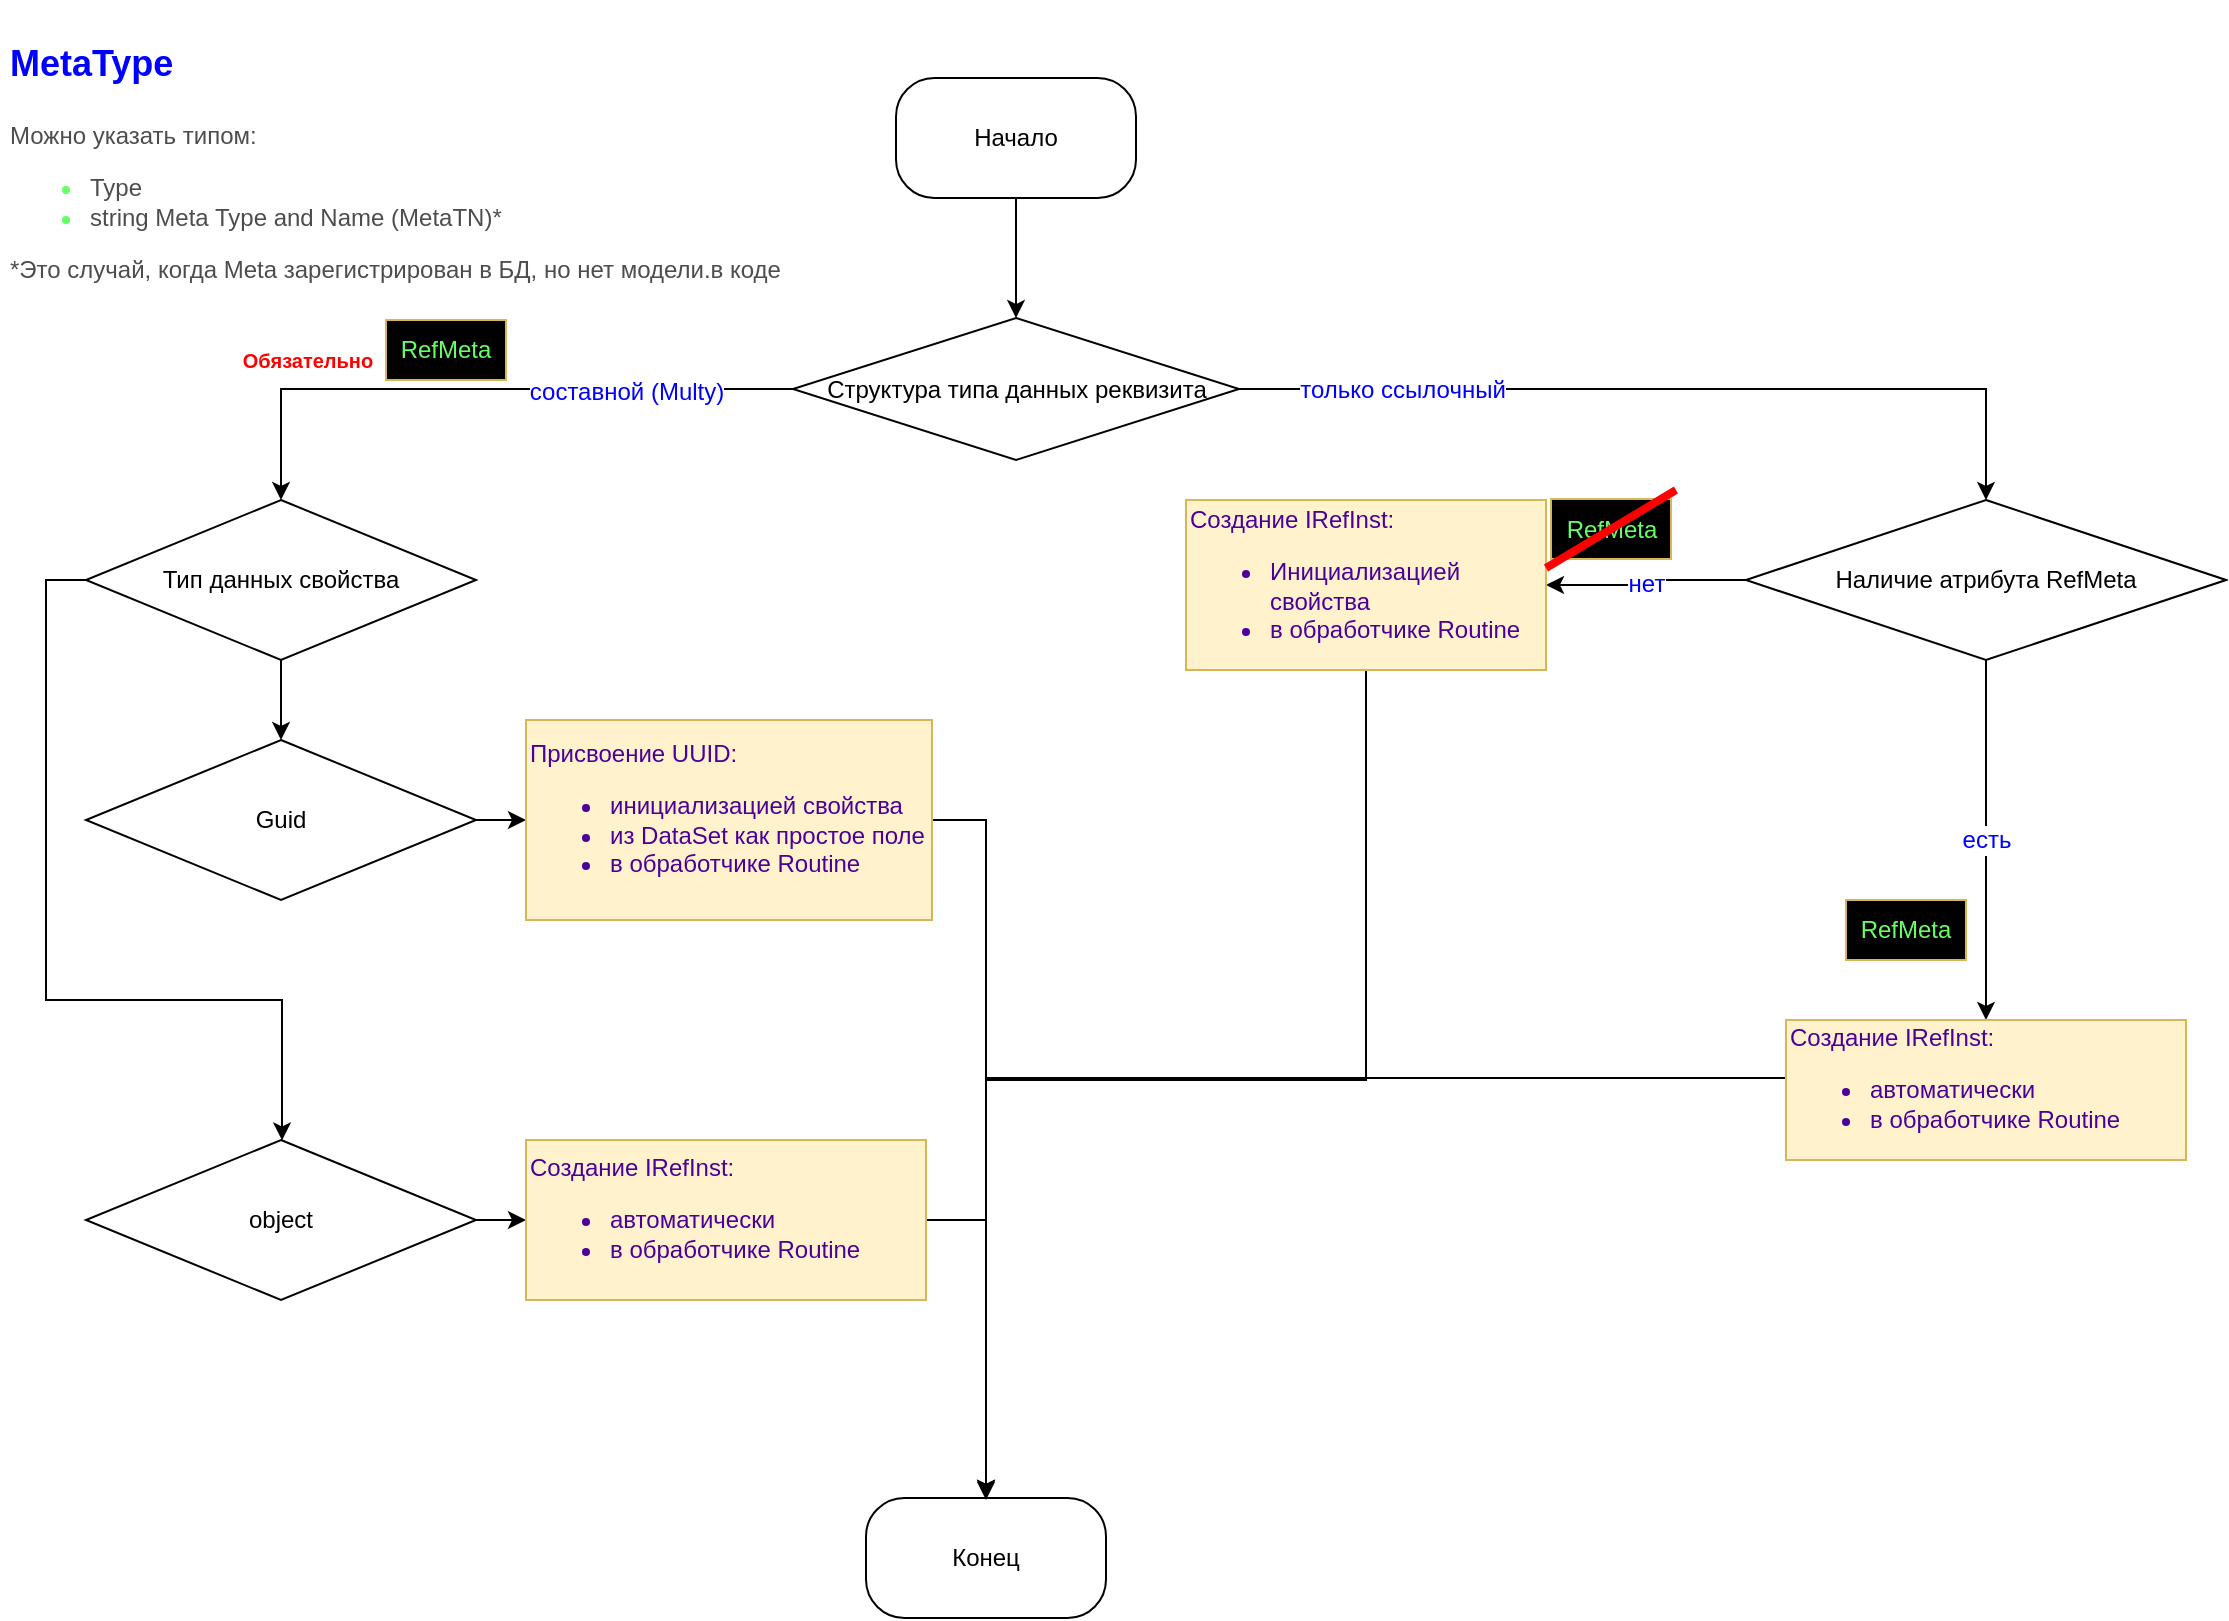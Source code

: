 <mxfile version="21.6.1" type="github" pages="2">
  <diagram id="txx3bHHGOBFFJghas2Wa" name="Атрибуты ссылочных типов">
    <mxGraphModel dx="1434" dy="1623" grid="1" gridSize="10" guides="1" tooltips="1" connect="1" arrows="1" fold="1" page="1" pageScale="1" pageWidth="1169" pageHeight="827" math="0" shadow="0">
      <root>
        <mxCell id="0" />
        <mxCell id="1" parent="0" />
        <mxCell id="uhG8UHSYETovZm9aPu19-5" value="" style="edgeStyle=orthogonalEdgeStyle;rounded=0;orthogonalLoop=1;jettySize=auto;html=1;fontColor=#66FF66;" parent="1" source="AzMbnHq6-pzzuQCgAMzn-20" target="uhG8UHSYETovZm9aPu19-4" edge="1">
          <mxGeometry relative="1" as="geometry" />
        </mxCell>
        <mxCell id="AzMbnHq6-pzzuQCgAMzn-20" value="Начало" style="rounded=1;whiteSpace=wrap;html=1;arcSize=32;" parent="1" vertex="1">
          <mxGeometry x="465" y="29" width="120" height="60" as="geometry" />
        </mxCell>
        <mxCell id="AzMbnHq6-pzzuQCgAMzn-21" value="Конец" style="rounded=1;whiteSpace=wrap;html=1;arcSize=32;" parent="1" vertex="1">
          <mxGeometry x="450" y="739" width="120" height="60" as="geometry" />
        </mxCell>
        <mxCell id="uhG8UHSYETovZm9aPu19-8" value="составной (Multy)" style="edgeStyle=orthogonalEdgeStyle;rounded=0;orthogonalLoop=1;jettySize=auto;html=1;fontColor=#0000FF;entryX=0.5;entryY=0;entryDx=0;entryDy=0;fontSize=12;" parent="1" source="uhG8UHSYETovZm9aPu19-4" target="jhGRHMNOVWTFbntyYFQe-3" edge="1">
          <mxGeometry x="-0.46" y="1" relative="1" as="geometry">
            <mxPoint x="165" y="249" as="targetPoint" />
            <mxPoint as="offset" />
          </mxGeometry>
        </mxCell>
        <mxCell id="uhG8UHSYETovZm9aPu19-10" value="только ссылочный" style="edgeStyle=orthogonalEdgeStyle;rounded=0;orthogonalLoop=1;jettySize=auto;html=1;fontColor=#0000FF;entryX=0.5;entryY=0;entryDx=0;entryDy=0;fontSize=12;" parent="1" source="uhG8UHSYETovZm9aPu19-4" target="uhG8UHSYETovZm9aPu19-48" edge="1">
          <mxGeometry x="-0.62" relative="1" as="geometry">
            <mxPoint x="739.5" y="189" as="targetPoint" />
            <mxPoint as="offset" />
          </mxGeometry>
        </mxCell>
        <mxCell id="uhG8UHSYETovZm9aPu19-4" value="Структура типа данных реквизита" style="rhombus;whiteSpace=wrap;html=1;rounded=0;arcSize=0;fontStyle=0;verticalAlign=middle;horizontal=1;" parent="1" vertex="1">
          <mxGeometry x="413.5" y="149" width="223" height="71" as="geometry" />
        </mxCell>
        <mxCell id="uhG8UHSYETovZm9aPu19-6" value="&lt;h1&gt;&lt;font style=&quot;font-size: 18px;&quot; color=&quot;#0000ff&quot;&gt;MetaType&amp;nbsp;&lt;/font&gt;&lt;/h1&gt;&lt;p&gt;&lt;font color=&quot;#4d4d4d&quot;&gt;Можно указать типом:&lt;/font&gt;&lt;/p&gt;&lt;p&gt;&lt;/p&gt;&lt;ul&gt;&lt;li&gt;&lt;font color=&quot;#4d4d4d&quot;&gt;Type&lt;/font&gt;&lt;/li&gt;&lt;li&gt;&lt;font color=&quot;#4d4d4d&quot;&gt;string Meta Type and Name (MetaTN)*&lt;/font&gt;&lt;/li&gt;&lt;/ul&gt;&lt;font color=&quot;#4d4d4d&quot;&gt;*Это случай, когда Meta зарегистрирован в БД, но нет модели.в коде&lt;br&gt;&lt;/font&gt;&lt;p&gt;&lt;/p&gt;" style="text;html=1;strokeColor=none;fillColor=none;spacing=5;spacingTop=-20;whiteSpace=wrap;overflow=hidden;rounded=0;fontColor=#66FF66;" parent="1" vertex="1">
          <mxGeometry x="17" width="410" height="140" as="geometry" />
        </mxCell>
        <mxCell id="jhGRHMNOVWTFbntyYFQe-16" value="нет" style="edgeStyle=orthogonalEdgeStyle;rounded=0;orthogonalLoop=1;jettySize=auto;html=1;fontSize=12;fontColor=#0000FF;" parent="1" source="uhG8UHSYETovZm9aPu19-48" target="jhGRHMNOVWTFbntyYFQe-15" edge="1">
          <mxGeometry relative="1" as="geometry" />
        </mxCell>
        <mxCell id="jhGRHMNOVWTFbntyYFQe-18" value="есть" style="edgeStyle=orthogonalEdgeStyle;rounded=0;orthogonalLoop=1;jettySize=auto;html=1;fontSize=12;fontColor=#0000FF;" parent="1" source="uhG8UHSYETovZm9aPu19-48" target="jhGRHMNOVWTFbntyYFQe-17" edge="1">
          <mxGeometry relative="1" as="geometry" />
        </mxCell>
        <mxCell id="uhG8UHSYETovZm9aPu19-48" value="&lt;font&gt;Наличие атрибута RefMeta&lt;/font&gt;" style="rhombus;whiteSpace=wrap;html=1;rounded=0;fontColor=#000000;fillColor=none;" parent="1" vertex="1">
          <mxGeometry x="890" y="240" width="240" height="80" as="geometry" />
        </mxCell>
        <mxCell id="uhG8UHSYETovZm9aPu19-1" value="RefMeta" style="text;html=1;strokeColor=#d6b656;fillColor=#000000;align=center;verticalAlign=middle;whiteSpace=wrap;rounded=0;fontColor=#66FF66;" parent="1" vertex="1">
          <mxGeometry x="210" y="150" width="60" height="30" as="geometry" />
        </mxCell>
        <mxCell id="jhGRHMNOVWTFbntyYFQe-1" value="Обязательно" style="text;html=1;strokeColor=none;fillColor=none;align=center;verticalAlign=middle;whiteSpace=wrap;rounded=0;fontSize=10;labelBorderColor=none;fontColor=#FF0000;fontStyle=1" parent="1" vertex="1">
          <mxGeometry x="132" y="160" width="78" height="20" as="geometry" />
        </mxCell>
        <mxCell id="jhGRHMNOVWTFbntyYFQe-2" style="edgeStyle=orthogonalEdgeStyle;rounded=0;orthogonalLoop=1;jettySize=auto;html=1;exitX=0.5;exitY=1;exitDx=0;exitDy=0;" parent="1" source="jhGRHMNOVWTFbntyYFQe-1" target="jhGRHMNOVWTFbntyYFQe-1" edge="1">
          <mxGeometry relative="1" as="geometry" />
        </mxCell>
        <mxCell id="jhGRHMNOVWTFbntyYFQe-6" value="" style="edgeStyle=orthogonalEdgeStyle;rounded=0;orthogonalLoop=1;jettySize=auto;html=1;" parent="1" source="jhGRHMNOVWTFbntyYFQe-3" target="jhGRHMNOVWTFbntyYFQe-5" edge="1">
          <mxGeometry relative="1" as="geometry" />
        </mxCell>
        <mxCell id="jhGRHMNOVWTFbntyYFQe-3" value="Тип данных свойства" style="rhombus;whiteSpace=wrap;html=1;rounded=0;arcSize=0;fontStyle=0;verticalAlign=middle;horizontal=1;" parent="1" vertex="1">
          <mxGeometry x="60" y="240" width="195" height="80" as="geometry" />
        </mxCell>
        <mxCell id="jhGRHMNOVWTFbntyYFQe-8" value="" style="edgeStyle=orthogonalEdgeStyle;rounded=0;orthogonalLoop=1;jettySize=auto;html=1;exitX=0;exitY=0.5;exitDx=0;exitDy=0;" parent="1" source="jhGRHMNOVWTFbntyYFQe-3" target="jhGRHMNOVWTFbntyYFQe-7" edge="1">
          <mxGeometry relative="1" as="geometry">
            <Array as="points">
              <mxPoint x="40" y="280" />
              <mxPoint x="40" y="490" />
              <mxPoint x="158" y="490" />
            </Array>
          </mxGeometry>
        </mxCell>
        <mxCell id="jhGRHMNOVWTFbntyYFQe-10" value="" style="edgeStyle=orthogonalEdgeStyle;rounded=0;orthogonalLoop=1;jettySize=auto;html=1;" parent="1" source="jhGRHMNOVWTFbntyYFQe-5" target="jhGRHMNOVWTFbntyYFQe-9" edge="1">
          <mxGeometry relative="1" as="geometry" />
        </mxCell>
        <mxCell id="jhGRHMNOVWTFbntyYFQe-5" value="Guid" style="rhombus;whiteSpace=wrap;html=1;rounded=0;arcSize=0;fontStyle=0;verticalAlign=middle;horizontal=1;" parent="1" vertex="1">
          <mxGeometry x="60" y="360" width="195" height="80" as="geometry" />
        </mxCell>
        <mxCell id="jhGRHMNOVWTFbntyYFQe-12" value="" style="edgeStyle=orthogonalEdgeStyle;rounded=0;orthogonalLoop=1;jettySize=auto;html=1;" parent="1" source="jhGRHMNOVWTFbntyYFQe-7" target="jhGRHMNOVWTFbntyYFQe-11" edge="1">
          <mxGeometry relative="1" as="geometry" />
        </mxCell>
        <mxCell id="jhGRHMNOVWTFbntyYFQe-7" value="object" style="rhombus;whiteSpace=wrap;html=1;rounded=0;arcSize=0;fontStyle=0;verticalAlign=middle;horizontal=1;" parent="1" vertex="1">
          <mxGeometry x="60" y="560" width="195" height="80" as="geometry" />
        </mxCell>
        <mxCell id="jhGRHMNOVWTFbntyYFQe-13" style="edgeStyle=orthogonalEdgeStyle;rounded=0;orthogonalLoop=1;jettySize=auto;html=1;exitX=1;exitY=0.5;exitDx=0;exitDy=0;entryX=0.5;entryY=0;entryDx=0;entryDy=0;" parent="1" source="jhGRHMNOVWTFbntyYFQe-9" target="AzMbnHq6-pzzuQCgAMzn-21" edge="1">
          <mxGeometry relative="1" as="geometry" />
        </mxCell>
        <mxCell id="jhGRHMNOVWTFbntyYFQe-9" value="Присвоение UUID:&lt;br&gt;&lt;ul&gt;&lt;li&gt;инициализацией свойства&lt;/li&gt;&lt;li&gt;из DataSet как простое поле&lt;/li&gt;&lt;li&gt;в обработчике Routine&lt;/li&gt;&lt;/ul&gt;" style="whiteSpace=wrap;html=1;rounded=0;arcSize=0;fontStyle=0;align=left;fillColor=#fff2cc;strokeColor=#d6b656;fontColor=#4C0099;" parent="1" vertex="1">
          <mxGeometry x="280" y="350" width="203" height="100" as="geometry" />
        </mxCell>
        <mxCell id="jhGRHMNOVWTFbntyYFQe-14" style="edgeStyle=orthogonalEdgeStyle;rounded=0;orthogonalLoop=1;jettySize=auto;html=1;exitX=1;exitY=0.5;exitDx=0;exitDy=0;" parent="1" source="jhGRHMNOVWTFbntyYFQe-11" edge="1">
          <mxGeometry relative="1" as="geometry">
            <mxPoint x="510" y="740" as="targetPoint" />
            <Array as="points">
              <mxPoint x="510" y="600" />
            </Array>
          </mxGeometry>
        </mxCell>
        <mxCell id="jhGRHMNOVWTFbntyYFQe-11" value="&lt;font color=&quot;#4c0099&quot;&gt;Создание IRefInst:&lt;br&gt;&lt;ul&gt;&lt;li&gt;автоматически&lt;/li&gt;&lt;li&gt;&lt;font color=&quot;#4c0099&quot;&gt;в обработчике Routine&lt;/font&gt;&lt;/li&gt;&lt;/ul&gt;&lt;/font&gt;" style="whiteSpace=wrap;html=1;rounded=0;arcSize=0;fontStyle=0;align=left;fillColor=#fff2cc;strokeColor=#d6b656;" parent="1" vertex="1">
          <mxGeometry x="280" y="560" width="200" height="80" as="geometry" />
        </mxCell>
        <mxCell id="qRuLulFBwrKJsEbaOMqw-1" style="edgeStyle=orthogonalEdgeStyle;rounded=0;orthogonalLoop=1;jettySize=auto;html=1;exitX=0.5;exitY=1;exitDx=0;exitDy=0;entryX=0.5;entryY=0;entryDx=0;entryDy=0;" parent="1" source="jhGRHMNOVWTFbntyYFQe-15" target="AzMbnHq6-pzzuQCgAMzn-21" edge="1">
          <mxGeometry relative="1" as="geometry">
            <Array as="points">
              <mxPoint x="700" y="530" />
              <mxPoint x="510" y="530" />
            </Array>
          </mxGeometry>
        </mxCell>
        <mxCell id="jhGRHMNOVWTFbntyYFQe-15" value="Создание IRefInst:&lt;br&gt;&lt;ul&gt;&lt;li&gt;Инициализацией свойства&lt;/li&gt;&lt;li&gt;в обработчике Routine&lt;/li&gt;&lt;/ul&gt;" style="whiteSpace=wrap;html=1;fillColor=#fff2cc;rounded=0;strokeColor=#d6b656;fontColor=#4C0099;align=left;" parent="1" vertex="1">
          <mxGeometry x="610" y="240" width="180" height="85" as="geometry" />
        </mxCell>
        <mxCell id="jhGRHMNOVWTFbntyYFQe-20" style="edgeStyle=orthogonalEdgeStyle;rounded=0;orthogonalLoop=1;jettySize=auto;html=1;exitX=0;exitY=0.5;exitDx=0;exitDy=0;" parent="1" edge="1">
          <mxGeometry relative="1" as="geometry">
            <mxPoint x="510" y="739" as="targetPoint" />
            <Array as="points">
              <mxPoint x="910" y="529" />
              <mxPoint x="510" y="529" />
            </Array>
            <mxPoint x="910" y="534" as="sourcePoint" />
          </mxGeometry>
        </mxCell>
        <mxCell id="jhGRHMNOVWTFbntyYFQe-17" value="Создание IRefInst:&lt;br&gt;&lt;ul&gt;&lt;li&gt;автоматически&lt;/li&gt;&lt;li&gt;в обработчике Routine&lt;/li&gt;&lt;/ul&gt;" style="whiteSpace=wrap;html=1;fillColor=#fff2cc;rounded=0;strokeColor=#d6b656;fontColor=#4C0099;align=left;" parent="1" vertex="1">
          <mxGeometry x="910" y="500" width="200" height="70" as="geometry" />
        </mxCell>
        <mxCell id="jhGRHMNOVWTFbntyYFQe-21" value="RefMeta" style="text;html=1;strokeColor=#d6b656;fillColor=#000000;align=center;verticalAlign=middle;whiteSpace=wrap;rounded=0;fontColor=#66FF66;" parent="1" vertex="1">
          <mxGeometry x="940" y="440" width="60" height="30" as="geometry" />
        </mxCell>
        <mxCell id="jhGRHMNOVWTFbntyYFQe-25" value="" style="group" parent="1" vertex="1" connectable="0">
          <mxGeometry x="790" y="235" width="65" height="39" as="geometry" />
        </mxCell>
        <mxCell id="jhGRHMNOVWTFbntyYFQe-22" value="RefMeta" style="text;html=1;strokeColor=#d6b656;fillColor=#000000;align=center;verticalAlign=middle;whiteSpace=wrap;rounded=0;fontColor=#66FF66;" parent="jhGRHMNOVWTFbntyYFQe-25" vertex="1">
          <mxGeometry x="2.5" y="4.5" width="60" height="30" as="geometry" />
        </mxCell>
        <mxCell id="jhGRHMNOVWTFbntyYFQe-24" value="" style="endArrow=none;html=1;rounded=0;strokeColor=#FF0000;strokeWidth=4;" parent="jhGRHMNOVWTFbntyYFQe-25" edge="1">
          <mxGeometry width="50" height="50" relative="1" as="geometry">
            <mxPoint y="39" as="sourcePoint" />
            <mxPoint x="65" as="targetPoint" />
          </mxGeometry>
        </mxCell>
      </root>
    </mxGraphModel>
  </diagram>
  <diagram id="3n6pRKRFKJ4w30OZTfqp" name="Дерево описания свойства">
    <mxGraphModel dx="1434" dy="796" grid="1" gridSize="10" guides="1" tooltips="1" connect="1" arrows="1" fold="1" page="1" pageScale="1" pageWidth="1169" pageHeight="1654" math="0" shadow="0">
      <root>
        <mxCell id="0" />
        <mxCell id="1" parent="0" />
        <mxCell id="WCyqvzF-YyRtlKxS0fL7-1" value="Начало" style="ellipse;whiteSpace=wrap;html=1;" vertex="1" parent="1">
          <mxGeometry x="525" y="10" width="120" height="60" as="geometry" />
        </mxCell>
      </root>
    </mxGraphModel>
  </diagram>
</mxfile>
